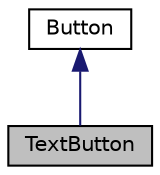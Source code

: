 digraph "TextButton"
{
 // LATEX_PDF_SIZE
  edge [fontname="Helvetica",fontsize="10",labelfontname="Helvetica",labelfontsize="10"];
  node [fontname="Helvetica",fontsize="10",shape=record];
  Node1 [label="TextButton",height=0.2,width=0.4,color="black", fillcolor="grey75", style="filled", fontcolor="black",tooltip="class for button that diplays a text"];
  Node2 -> Node1 [dir="back",color="midnightblue",fontsize="10",style="solid"];
  Node2 [label="Button",height=0.2,width=0.4,color="black", fillcolor="white", style="filled",URL="$class_button.html",tooltip="base class for buttons"];
}
